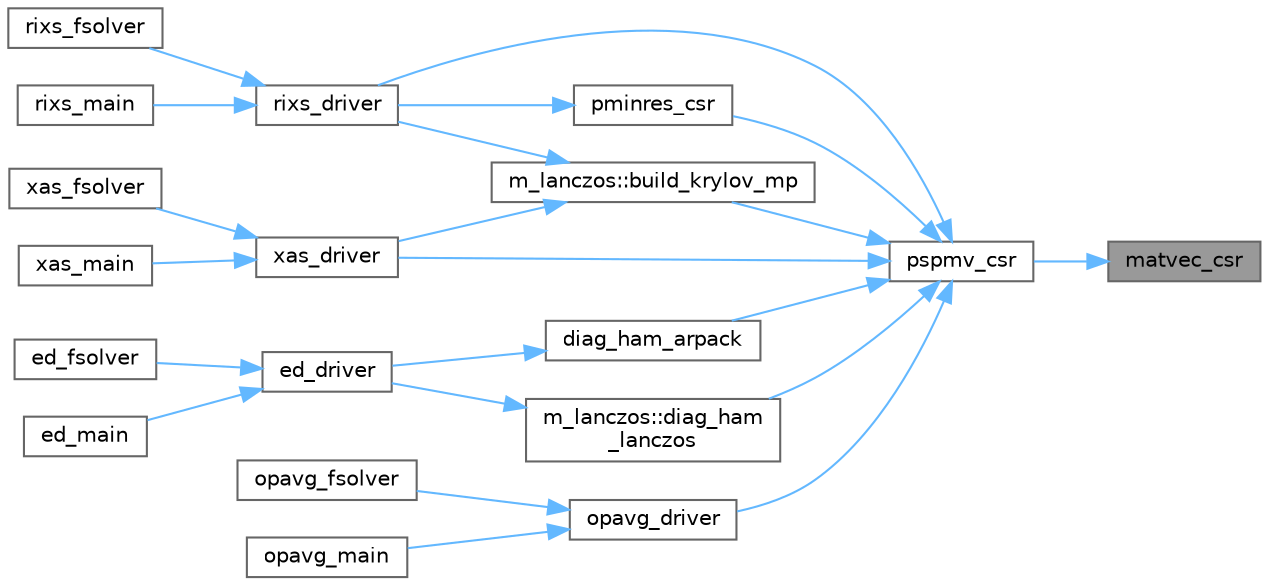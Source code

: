 digraph "matvec_csr"
{
 // LATEX_PDF_SIZE
  bgcolor="transparent";
  edge [fontname=Helvetica,fontsize=10,labelfontname=Helvetica,labelfontsize=10];
  node [fontname=Helvetica,fontsize=10,shape=box,height=0.2,width=0.4];
  rankdir="RL";
  Node1 [label="matvec_csr",height=0.2,width=0.4,color="gray40", fillcolor="grey60", style="filled", fontcolor="black",tooltip=" "];
  Node1 -> Node2 [dir="back",color="steelblue1",style="solid"];
  Node2 [label="pspmv_csr",height=0.2,width=0.4,color="grey40", fillcolor="white", style="filled",URL="$spmv_8f90.html#a47c3d20e0ee5069ec953cf38a88660a9",tooltip=" "];
  Node2 -> Node3 [dir="back",color="steelblue1",style="solid"];
  Node3 [label="m_lanczos::build_krylov_mp",height=0.2,width=0.4,color="grey40", fillcolor="white", style="filled",URL="$namespacem__lanczos.html#a8071f36793c0faf48923f67f7025fd41",tooltip=" "];
  Node3 -> Node4 [dir="back",color="steelblue1",style="solid"];
  Node4 [label="rixs_driver",height=0.2,width=0.4,color="grey40", fillcolor="white", style="filled",URL="$rixs__driver_8f90.html#a0407f8460e22064b14c73e1e55ba0e25",tooltip=" "];
  Node4 -> Node5 [dir="back",color="steelblue1",style="solid"];
  Node5 [label="rixs_fsolver",height=0.2,width=0.4,color="grey40", fillcolor="white", style="filled",URL="$pyapi_8f90.html#a3d9fb8546dfc91267e37577e19542d2a",tooltip=" "];
  Node4 -> Node6 [dir="back",color="steelblue1",style="solid"];
  Node6 [label="rixs_main",height=0.2,width=0.4,color="grey40", fillcolor="white", style="filled",URL="$rixs__main_8f90.html#af9eaaf0df114b46fc68b59f3b5f7cf11",tooltip=" "];
  Node3 -> Node7 [dir="back",color="steelblue1",style="solid"];
  Node7 [label="xas_driver",height=0.2,width=0.4,color="grey40", fillcolor="white", style="filled",URL="$xas__driver_8f90.html#a71df8d095e50a2a6375ec5ec5e1d9496",tooltip=" "];
  Node7 -> Node8 [dir="back",color="steelblue1",style="solid"];
  Node8 [label="xas_fsolver",height=0.2,width=0.4,color="grey40", fillcolor="white", style="filled",URL="$pyapi_8f90.html#a6d1d4dfb0bee4d6e0a1210a3b66b94a9",tooltip=" "];
  Node7 -> Node9 [dir="back",color="steelblue1",style="solid"];
  Node9 [label="xas_main",height=0.2,width=0.4,color="grey40", fillcolor="white", style="filled",URL="$xas__main_8f90.html#aa0040a0c9e3b559d002dde0a4c6e5549",tooltip=" "];
  Node2 -> Node10 [dir="back",color="steelblue1",style="solid"];
  Node10 [label="diag_ham_arpack",height=0.2,width=0.4,color="grey40", fillcolor="white", style="filled",URL="$arpack_8f90.html#a51fff9de16f75ce1a28a479784615222",tooltip="Use parallel arpack to find a few lowest eigenstates of a large sparse Hamiltonian."];
  Node10 -> Node11 [dir="back",color="steelblue1",style="solid"];
  Node11 [label="ed_driver",height=0.2,width=0.4,color="grey40", fillcolor="white", style="filled",URL="$ed__driver_8f90.html#a5706bd8bee60960fe8166de1870e47da",tooltip=" "];
  Node11 -> Node12 [dir="back",color="steelblue1",style="solid"];
  Node12 [label="ed_fsolver",height=0.2,width=0.4,color="grey40", fillcolor="white", style="filled",URL="$pyapi_8f90.html#a6444ebf2c39a1bf243da4800825feb06",tooltip=" "];
  Node11 -> Node13 [dir="back",color="steelblue1",style="solid"];
  Node13 [label="ed_main",height=0.2,width=0.4,color="grey40", fillcolor="white", style="filled",URL="$ed__main_8f90.html#a4d3d4fb36660d909e9dbec9d6bc45282",tooltip=" "];
  Node2 -> Node14 [dir="back",color="steelblue1",style="solid"];
  Node14 [label="m_lanczos::diag_ham\l_lanczos",height=0.2,width=0.4,color="grey40", fillcolor="white", style="filled",URL="$namespacem__lanczos.html#aed0cc19d3bbbb20cd6bb7065dd374050",tooltip=" "];
  Node14 -> Node11 [dir="back",color="steelblue1",style="solid"];
  Node2 -> Node15 [dir="back",color="steelblue1",style="solid"];
  Node15 [label="opavg_driver",height=0.2,width=0.4,color="grey40", fillcolor="white", style="filled",URL="$opavg__driver_8f90.html#a78eb6a19f80214256090dd2faed722e4",tooltip=" "];
  Node15 -> Node16 [dir="back",color="steelblue1",style="solid"];
  Node16 [label="opavg_fsolver",height=0.2,width=0.4,color="grey40", fillcolor="white", style="filled",URL="$pyapi_8f90.html#a37097b1e02e2cefce778c2b2e7ee4cf6",tooltip=" "];
  Node15 -> Node17 [dir="back",color="steelblue1",style="solid"];
  Node17 [label="opavg_main",height=0.2,width=0.4,color="grey40", fillcolor="white", style="filled",URL="$opavg__main_8f90.html#abbf195558407b24c27321344b68c87a9",tooltip=" "];
  Node2 -> Node18 [dir="back",color="steelblue1",style="solid"];
  Node18 [label="pminres_csr",height=0.2,width=0.4,color="grey40", fillcolor="white", style="filled",URL="$linsys_8f90.html#a03ececaaddafbfa19b0f7002d9c8c03c",tooltip=" "];
  Node18 -> Node4 [dir="back",color="steelblue1",style="solid"];
  Node2 -> Node4 [dir="back",color="steelblue1",style="solid"];
  Node2 -> Node7 [dir="back",color="steelblue1",style="solid"];
}
